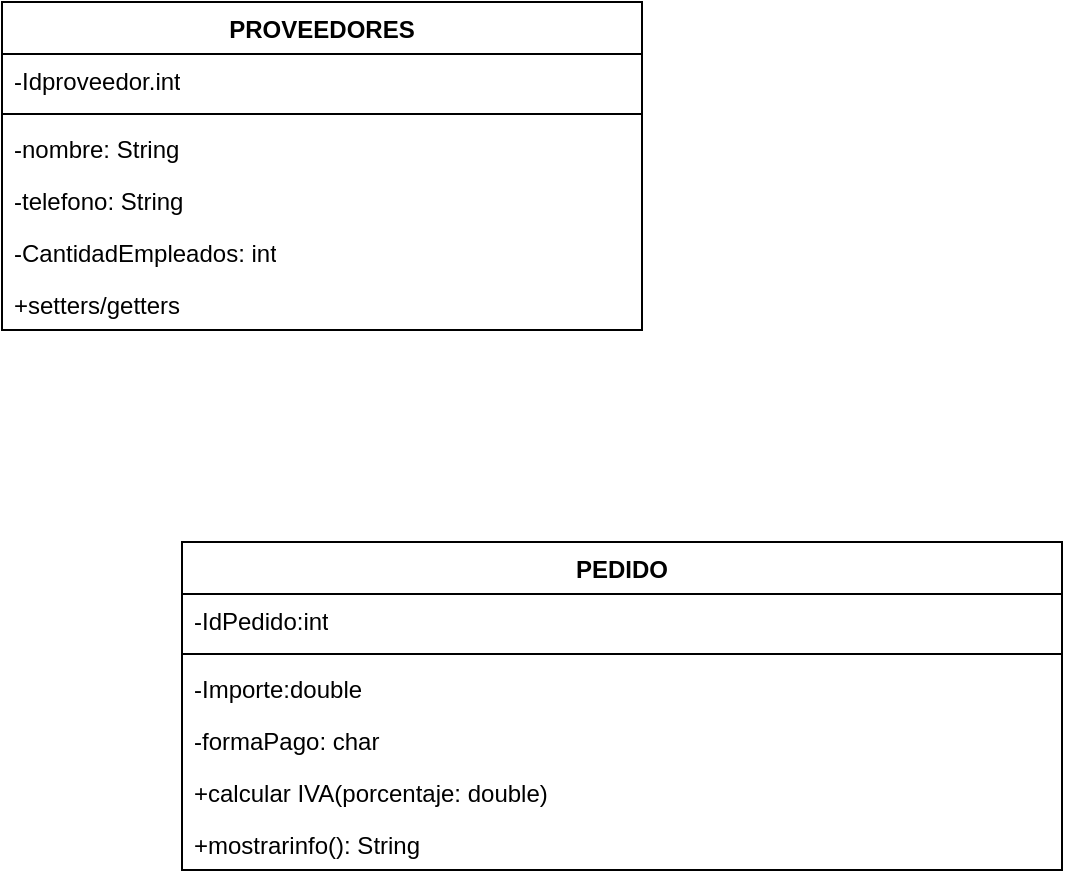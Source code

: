 <mxfile version="22.0.8" type="github">
  <diagram name="Página-1" id="fBiC5mcvAbMxCuCcT9bF">
    <mxGraphModel dx="1106" dy="613" grid="1" gridSize="10" guides="1" tooltips="1" connect="1" arrows="1" fold="1" page="1" pageScale="1" pageWidth="827" pageHeight="1169" math="0" shadow="0">
      <root>
        <mxCell id="0" />
        <mxCell id="1" parent="0" />
        <mxCell id="xNBhRWESigiDom9JUOcs-1" value="PROVEEDORES" style="swimlane;fontStyle=1;align=center;verticalAlign=top;childLayout=stackLayout;horizontal=1;startSize=26;horizontalStack=0;resizeParent=1;resizeParentMax=0;resizeLast=0;collapsible=1;marginBottom=0;whiteSpace=wrap;html=1;" vertex="1" parent="1">
          <mxGeometry x="170" y="460" width="320" height="164" as="geometry" />
        </mxCell>
        <mxCell id="xNBhRWESigiDom9JUOcs-2" value="-Idproveedor.int" style="text;strokeColor=none;fillColor=none;align=left;verticalAlign=top;spacingLeft=4;spacingRight=4;overflow=hidden;rotatable=0;points=[[0,0.5],[1,0.5]];portConstraint=eastwest;whiteSpace=wrap;html=1;" vertex="1" parent="xNBhRWESigiDom9JUOcs-1">
          <mxGeometry y="26" width="320" height="26" as="geometry" />
        </mxCell>
        <mxCell id="xNBhRWESigiDom9JUOcs-3" value="" style="line;strokeWidth=1;fillColor=none;align=left;verticalAlign=middle;spacingTop=-1;spacingLeft=3;spacingRight=3;rotatable=0;labelPosition=right;points=[];portConstraint=eastwest;strokeColor=inherit;" vertex="1" parent="xNBhRWESigiDom9JUOcs-1">
          <mxGeometry y="52" width="320" height="8" as="geometry" />
        </mxCell>
        <mxCell id="xNBhRWESigiDom9JUOcs-4" value="-nombre: String&lt;br&gt;" style="text;strokeColor=none;fillColor=none;align=left;verticalAlign=top;spacingLeft=4;spacingRight=4;overflow=hidden;rotatable=0;points=[[0,0.5],[1,0.5]];portConstraint=eastwest;whiteSpace=wrap;html=1;" vertex="1" parent="xNBhRWESigiDom9JUOcs-1">
          <mxGeometry y="60" width="320" height="26" as="geometry" />
        </mxCell>
        <mxCell id="xNBhRWESigiDom9JUOcs-5" value="-telefono: String" style="text;strokeColor=none;fillColor=none;align=left;verticalAlign=top;spacingLeft=4;spacingRight=4;overflow=hidden;rotatable=0;points=[[0,0.5],[1,0.5]];portConstraint=eastwest;whiteSpace=wrap;html=1;" vertex="1" parent="xNBhRWESigiDom9JUOcs-1">
          <mxGeometry y="86" width="320" height="26" as="geometry" />
        </mxCell>
        <mxCell id="xNBhRWESigiDom9JUOcs-6" value="-CantidadEmpleados: int" style="text;strokeColor=none;fillColor=none;align=left;verticalAlign=top;spacingLeft=4;spacingRight=4;overflow=hidden;rotatable=0;points=[[0,0.5],[1,0.5]];portConstraint=eastwest;whiteSpace=wrap;html=1;" vertex="1" parent="xNBhRWESigiDom9JUOcs-1">
          <mxGeometry y="112" width="320" height="26" as="geometry" />
        </mxCell>
        <mxCell id="xNBhRWESigiDom9JUOcs-7" value="+setters/getters" style="text;strokeColor=none;fillColor=none;align=left;verticalAlign=top;spacingLeft=4;spacingRight=4;overflow=hidden;rotatable=0;points=[[0,0.5],[1,0.5]];portConstraint=eastwest;whiteSpace=wrap;html=1;" vertex="1" parent="xNBhRWESigiDom9JUOcs-1">
          <mxGeometry y="138" width="320" height="26" as="geometry" />
        </mxCell>
        <mxCell id="xNBhRWESigiDom9JUOcs-8" value="PEDIDO" style="swimlane;fontStyle=1;align=center;verticalAlign=top;childLayout=stackLayout;horizontal=1;startSize=26;horizontalStack=0;resizeParent=1;resizeParentMax=0;resizeLast=0;collapsible=1;marginBottom=0;whiteSpace=wrap;html=1;" vertex="1" parent="1">
          <mxGeometry x="260" y="730" width="440" height="164" as="geometry" />
        </mxCell>
        <mxCell id="xNBhRWESigiDom9JUOcs-9" value="-IdPedido:int" style="text;strokeColor=none;fillColor=none;align=left;verticalAlign=top;spacingLeft=4;spacingRight=4;overflow=hidden;rotatable=0;points=[[0,0.5],[1,0.5]];portConstraint=eastwest;whiteSpace=wrap;html=1;" vertex="1" parent="xNBhRWESigiDom9JUOcs-8">
          <mxGeometry y="26" width="440" height="26" as="geometry" />
        </mxCell>
        <mxCell id="xNBhRWESigiDom9JUOcs-10" value="" style="line;strokeWidth=1;fillColor=none;align=left;verticalAlign=middle;spacingTop=-1;spacingLeft=3;spacingRight=3;rotatable=0;labelPosition=right;points=[];portConstraint=eastwest;strokeColor=inherit;" vertex="1" parent="xNBhRWESigiDom9JUOcs-8">
          <mxGeometry y="52" width="440" height="8" as="geometry" />
        </mxCell>
        <mxCell id="xNBhRWESigiDom9JUOcs-11" value="-Importe:double" style="text;strokeColor=none;fillColor=none;align=left;verticalAlign=top;spacingLeft=4;spacingRight=4;overflow=hidden;rotatable=0;points=[[0,0.5],[1,0.5]];portConstraint=eastwest;whiteSpace=wrap;html=1;" vertex="1" parent="xNBhRWESigiDom9JUOcs-8">
          <mxGeometry y="60" width="440" height="26" as="geometry" />
        </mxCell>
        <mxCell id="xNBhRWESigiDom9JUOcs-12" value="-formaPago: char" style="text;strokeColor=none;fillColor=none;align=left;verticalAlign=top;spacingLeft=4;spacingRight=4;overflow=hidden;rotatable=0;points=[[0,0.5],[1,0.5]];portConstraint=eastwest;whiteSpace=wrap;html=1;" vertex="1" parent="xNBhRWESigiDom9JUOcs-8">
          <mxGeometry y="86" width="440" height="26" as="geometry" />
        </mxCell>
        <mxCell id="xNBhRWESigiDom9JUOcs-13" value="+calcular IVA(porcentaje: double)" style="text;strokeColor=none;fillColor=none;align=left;verticalAlign=top;spacingLeft=4;spacingRight=4;overflow=hidden;rotatable=0;points=[[0,0.5],[1,0.5]];portConstraint=eastwest;whiteSpace=wrap;html=1;" vertex="1" parent="xNBhRWESigiDom9JUOcs-8">
          <mxGeometry y="112" width="440" height="26" as="geometry" />
        </mxCell>
        <mxCell id="xNBhRWESigiDom9JUOcs-14" value="+mostrarinfo(): String" style="text;strokeColor=none;fillColor=none;align=left;verticalAlign=top;spacingLeft=4;spacingRight=4;overflow=hidden;rotatable=0;points=[[0,0.5],[1,0.5]];portConstraint=eastwest;whiteSpace=wrap;html=1;" vertex="1" parent="xNBhRWESigiDom9JUOcs-8">
          <mxGeometry y="138" width="440" height="26" as="geometry" />
        </mxCell>
      </root>
    </mxGraphModel>
  </diagram>
</mxfile>
